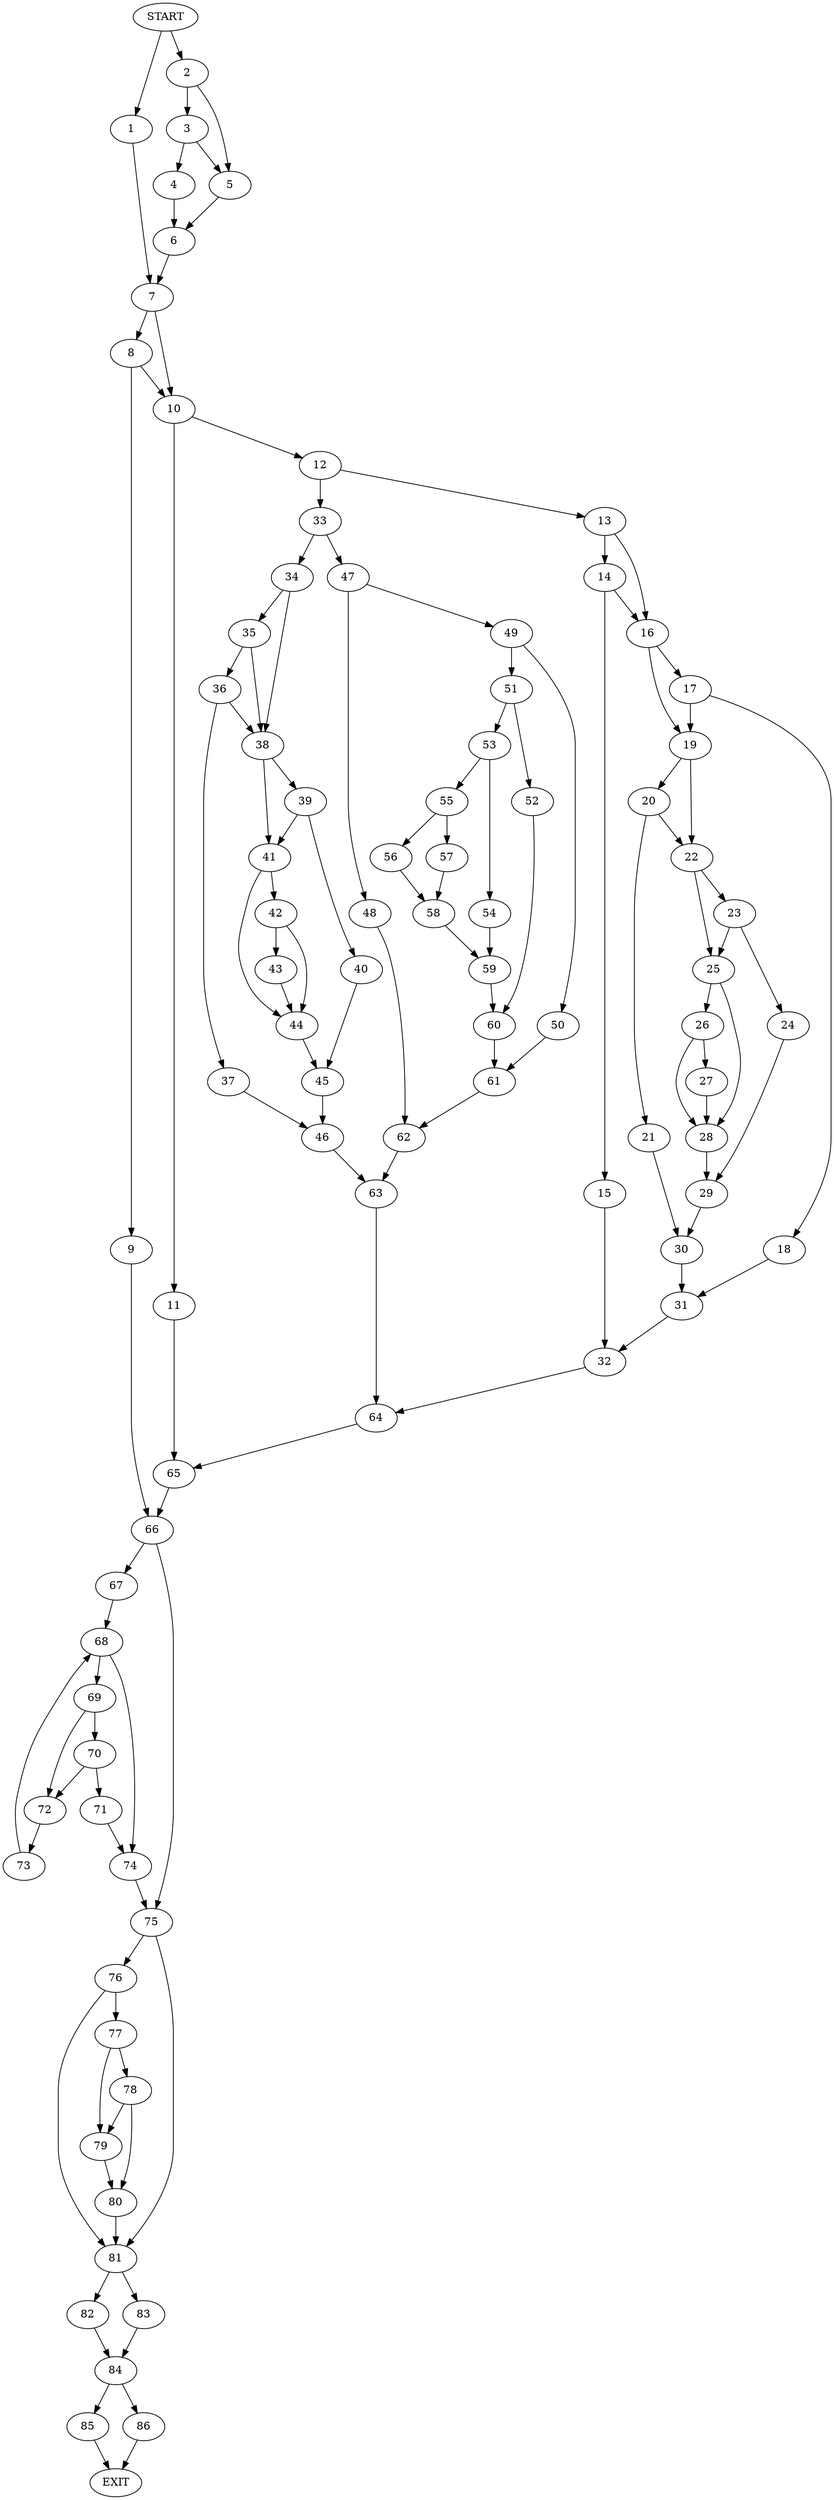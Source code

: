 digraph { 
0 [label="START"];
1;
2;
3;
4;
5;
6;
7;
8;
9;
10;
11;
12;
13;
14;
15;
16;
17;
18;
19;
20;
21;
22;
23;
24;
25;
26;
27;
28;
29;
30;
31;
32;
33;
34;
35;
36;
37;
38;
39;
40;
41;
42;
43;
44;
45;
46;
47;
48;
49;
50;
51;
52;
53;
54;
55;
56;
57;
58;
59;
60;
61;
62;
63;
64;
65;
66;
67;
68;
69;
70;
71;
72;
73;
74;
75;
76;
77;
78;
79;
80;
81;
82;
83;
84;
85;
86;
87[label="EXIT"];
0 -> 1;
0 -> 2;
1 -> 7;
2 -> 3;
2 -> 5;
3 -> 4;
3 -> 5;
4 -> 6;
5 -> 6;
6 -> 7;
7 -> 8;
7 -> 10;
8 -> 9;
8 -> 10;
9 -> 66;
10 -> 12;
10 -> 11;
11 -> 65;
12 -> 13;
12 -> 33;
13 -> 14;
13 -> 16;
14 -> 15;
14 -> 16;
15 -> 32;
16 -> 17;
16 -> 19;
17 -> 18;
17 -> 19;
18 -> 31;
19 -> 20;
19 -> 22;
20 -> 21;
20 -> 22;
21 -> 30;
22 -> 23;
22 -> 25;
23 -> 24;
23 -> 25;
24 -> 29;
25 -> 26;
25 -> 28;
26 -> 27;
26 -> 28;
27 -> 28;
28 -> 29;
29 -> 30;
30 -> 31;
31 -> 32;
32 -> 64;
33 -> 34;
33 -> 47;
34 -> 35;
34 -> 38;
35 -> 36;
35 -> 38;
36 -> 37;
36 -> 38;
37 -> 46;
38 -> 39;
38 -> 41;
39 -> 40;
39 -> 41;
40 -> 45;
41 -> 42;
41 -> 44;
42 -> 43;
42 -> 44;
43 -> 44;
44 -> 45;
45 -> 46;
46 -> 63;
47 -> 48;
47 -> 49;
48 -> 62;
49 -> 50;
49 -> 51;
50 -> 61;
51 -> 52;
51 -> 53;
52 -> 60;
53 -> 54;
53 -> 55;
54 -> 59;
55 -> 56;
55 -> 57;
56 -> 58;
57 -> 58;
58 -> 59;
59 -> 60;
60 -> 61;
61 -> 62;
62 -> 63;
63 -> 64;
64 -> 65;
65 -> 66;
66 -> 67;
66 -> 75;
67 -> 68;
68 -> 69;
68 -> 74;
69 -> 70;
69 -> 72;
70 -> 71;
70 -> 72;
71 -> 74;
72 -> 73;
73 -> 68;
74 -> 75;
75 -> 76;
75 -> 81;
76 -> 81;
76 -> 77;
77 -> 79;
77 -> 78;
78 -> 79;
78 -> 80;
79 -> 80;
80 -> 81;
81 -> 82;
81 -> 83;
82 -> 84;
83 -> 84;
84 -> 85;
84 -> 86;
85 -> 87;
86 -> 87;
}